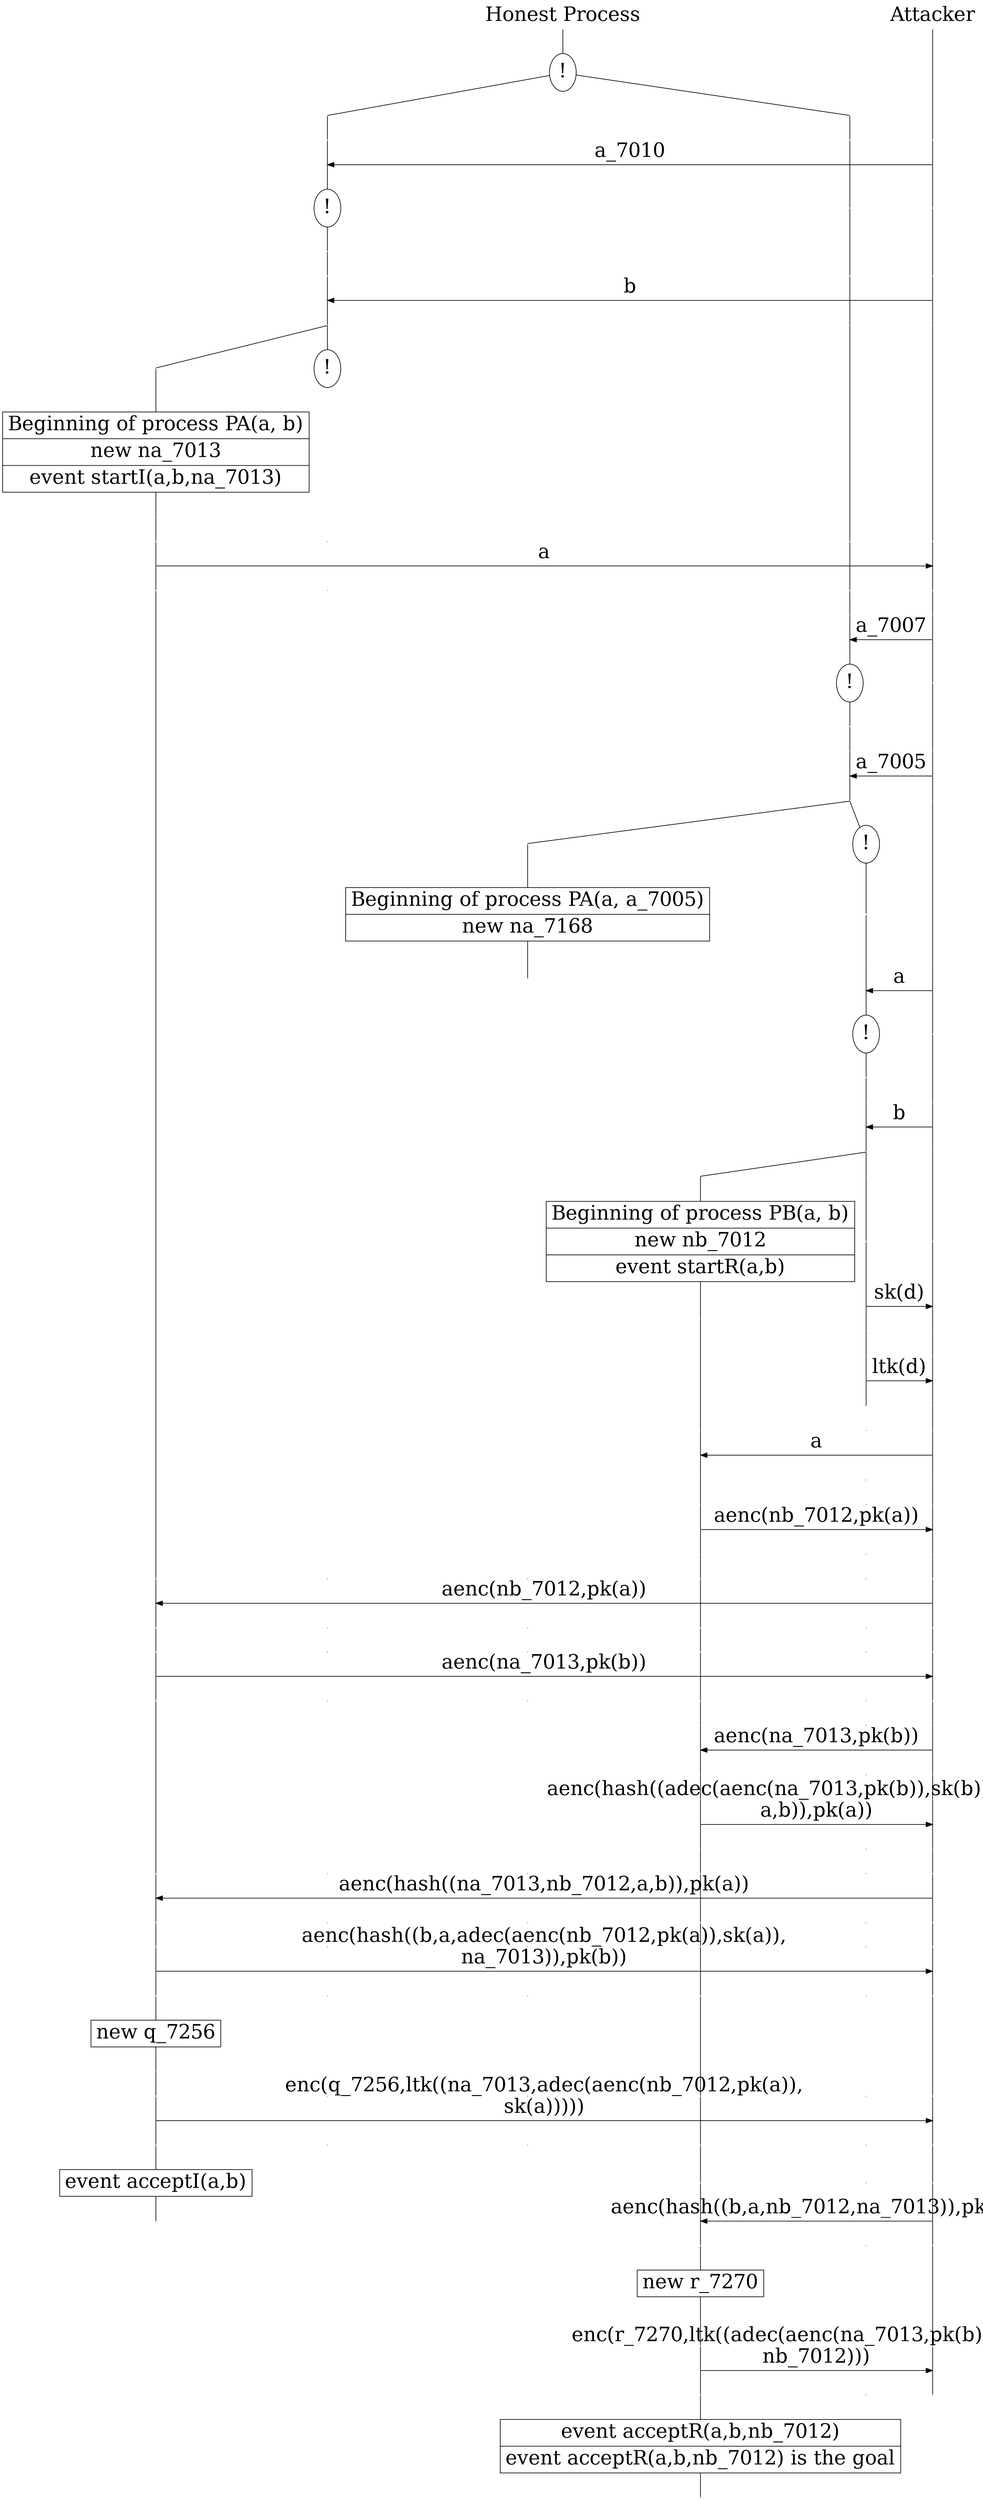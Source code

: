 digraph {
graph [ordering = out]
edge [arrowhead = none, fontsize = 30]
node [shape = point, width = 0, height = 0, fontsize = 30]
Att__0 [label = "Attacker", shape = plaintext]
P0__0 [label = "Honest Process", shape = plaintext]
{rank = same; P0__0 Att__0}
P0__0 -> P0__1 [label = "", weight = 100]
P0__1 [label = "!", shape = ellipse]
{rank = same; P0_1__1 P0_0__1}
P0_1__1 [label = "", fixedsize = false, width = 0, height = 0, shape = none]
P0__1 -> P0_1__1 [label = ""]
P0_0__1 [label = "", fixedsize = false, width = 0, height = 0, shape = none]
P0__1 -> P0_0__1 [label = ""]
P0_1__1 -> P0_1__2 [label = "", weight = 100]
P0_0__1 -> P0_0__2 [label = "", weight = 100]
Att__0 -> P__1 [label = "", weight = 100]
{rank = same; P__1 P0_0__2 P0_1__2}
P0_1__2 -> P0_1__3 [label = "", weight = 100]
P__1 -> P__2 [label = "", weight = 100]
{rank = same; P__2 P0_1__3}
P0_1__3 -> P__2 [label = "a_7010", arrowhead = normal, dir = back]
P0_1__3 -> P0_1__4 [label = "", weight = 100]
P0_0__2 -> P0_0__3 [label = "", weight = 100]
P__2 -> P__3 [label = "", weight = 100]
{rank = same; P__3 P0_0__3 P0_1__4}
P0_1__4 [label = "!", shape = ellipse]
P0_1_0__4 [label = "", fixedsize = false, width = 0, height = 0, shape = none]
P0_1__4 -> P0_1_0__4 [label = "", weight = 100]
P0_1_0__4 -> P0_1_0__5 [label = "", weight = 100]
P0_0__3 -> P0_0__4 [label = "", weight = 100]
P__3 -> P__4 [label = "", weight = 100]
{rank = same; P__4 P0_0__4 P0_1_0__5}
P0_1_0__5 -> P0_1_0__6 [label = "", weight = 100]
P__4 -> P__5 [label = "", weight = 100]
{rank = same; P__5 P0_1_0__6}
P0_1_0__6 -> P__5 [label = "b", arrowhead = normal, dir = back]
P0_1_0__6 -> P0_1_0__7 [label = "", weight = 100]
P0_0__4 -> P0_0__5 [label = "", weight = 100]
P__5 -> P__6 [label = "", weight = 100]
{rank = same; P__6 P0_0__5 P0_1_0__7}
/*RPar */
P0_1_0__7 -> P0_1_0_1__7 [label = ""]
P0_1_0__7 -> P0_1_0_0__7 [label = ""]
P0_1_0__7 [label = "", fixedsize = false, width = 0, height = 0, shape = none]
{rank = same; P0_1_0_0__7 P0_1_0_1__7}
P0_1_0_0__7 [label = "!", shape = ellipse]
P0_1_0_1__7 -> P0_1_0_1__8 [label = "", weight = 100]
P0_1_0_1__8 [shape = record, label = "{ Beginning of process PA(a, b) | new na_7013 | event startI(a,b,na_7013)}"]
P0_1_0_1__8 -> P0_1_0_1__9 [label = "", weight = 100]
P0_1_0_1__9 -> P0_1_0_1__10 [label = "", weight = 100]
P0_1_0_0__8 [label = "", style = invisible]
P0_1_0_0__7 -> P0_1_0_0__8 [label = "", weight = 100, style = invisible]
P0_0__5 -> P0_0__6 [label = "", weight = 100]
P__6 -> P__7 [label = "", weight = 100]
{rank = same; P__7 P0_0__6 P0_1_0_0__8 P0_1_0_1__10}
P0_1_0_1__10 -> P0_1_0_1__11 [label = "", weight = 100]
P__7 -> P__8 [label = "", weight = 100]
{rank = same; P__8 P0_1_0_1__11}
P0_1_0_1__11 -> P__8 [label = "a", arrowhead = normal]
P0_1_0_1__11 -> P0_1_0_1__12 [label = "", weight = 100]
P0_1_0_0__9 [label = "", style = invisible]
P0_1_0_0__8 -> P0_1_0_0__9 [label = "", weight = 100, style = invisible]
P0_0__6 -> P0_0__7 [label = "", weight = 100]
P__8 -> P__9 [label = "", weight = 100]
{rank = same; P__9 P0_0__7 P0_1_0_0__9 P0_1_0_1__12}
P0_0__7 -> P0_0__8 [label = "", weight = 100]
P__9 -> P__10 [label = "", weight = 100]
{rank = same; P__10 P0_0__8}
P0_0__8 -> P0_0__9 [label = "", weight = 100]
P__10 -> P__11 [label = "", weight = 100]
{rank = same; P__11 P0_0__9}
P0_0__9 -> P__11 [label = "a_7007", arrowhead = normal, dir = back]
P0_0__9 -> P0_0__10 [label = "", weight = 100]
P__11 -> P__12 [label = "", weight = 100]
{rank = same; P__12 P0_0__10}
P0_0__10 [label = "!", shape = ellipse]
P0_0_0__10 [label = "", fixedsize = false, width = 0, height = 0, shape = none]
P0_0__10 -> P0_0_0__10 [label = "", weight = 100]
P0_0_0__10 -> P0_0_0__11 [label = "", weight = 100]
P__12 -> P__13 [label = "", weight = 100]
{rank = same; P__13 P0_0_0__11}
P0_0_0__11 -> P0_0_0__12 [label = "", weight = 100]
P__13 -> P__14 [label = "", weight = 100]
{rank = same; P__14 P0_0_0__12}
P0_0_0__12 -> P__14 [label = "a_7005", arrowhead = normal, dir = back]
P0_0_0__12 -> P0_0_0__13 [label = "", weight = 100]
P__14 -> P__15 [label = "", weight = 100]
{rank = same; P__15 P0_0_0__13}
/*RPar */
P0_0_0__13 -> P0_0_0_1__13 [label = ""]
P0_0_0__13 -> P0_0_0_0__13 [label = ""]
P0_0_0__13 [label = "", fixedsize = false, width = 0, height = 0, shape = none]
{rank = same; P0_0_0_0__13 P0_0_0_1__13}
P0_0_0_0__13 [label = "!", shape = ellipse]
P0_0_0_0_0__13 [label = "", fixedsize = false, width = 0, height = 0, shape = none]
P0_0_0_0__13 -> P0_0_0_0_0__13 [label = "", weight = 100]
P0_0_0_1__13 -> P0_0_0_1__14 [label = "", weight = 100]
P0_0_0_1__14 [shape = record, label = "{ Beginning of process PA(a, a_7005) | new na_7168}"]
P0_0_0_1__14 -> P0_0_0_1__15 [label = "", weight = 100]
P0_0_0_0_0__13 -> P0_0_0_0_0__14 [label = "", weight = 100]
P__15 -> P__16 [label = "", weight = 100]
{rank = same; P__16 P0_0_0_0_0__14}
P0_0_0_0_0__14 -> P0_0_0_0_0__15 [label = "", weight = 100]
P__16 -> P__17 [label = "", weight = 100]
{rank = same; P__17 P0_0_0_0_0__15}
P0_0_0_0_0__15 -> P__17 [label = "a", arrowhead = normal, dir = back]
P0_0_0_0_0__15 -> P0_0_0_0_0__16 [label = "", weight = 100]
P__17 -> P__18 [label = "", weight = 100]
{rank = same; P__18 P0_0_0_0_0__16}
P0_0_0_0_0__16 [label = "!", shape = ellipse]
P0_0_0_0_0_0__16 [label = "", fixedsize = false, width = 0, height = 0, shape = none]
P0_0_0_0_0__16 -> P0_0_0_0_0_0__16 [label = "", weight = 100]
P0_0_0_0_0_0__16 -> P0_0_0_0_0_0__17 [label = "", weight = 100]
P__18 -> P__19 [label = "", weight = 100]
{rank = same; P__19 P0_0_0_0_0_0__17}
P0_0_0_0_0_0__17 -> P0_0_0_0_0_0__18 [label = "", weight = 100]
P__19 -> P__20 [label = "", weight = 100]
{rank = same; P__20 P0_0_0_0_0_0__18}
P0_0_0_0_0_0__18 -> P__20 [label = "b", arrowhead = normal, dir = back]
P0_0_0_0_0_0__18 -> P0_0_0_0_0_0__19 [label = "", weight = 100]
P__20 -> P__21 [label = "", weight = 100]
{rank = same; P__21 P0_0_0_0_0_0__19}
/*RPar */
P0_0_0_0_0_0__19 -> P0_0_0_0_0_0_1__19 [label = ""]
P0_0_0_0_0_0__19 -> P0_0_0_0_0_0_0__19 [label = ""]
P0_0_0_0_0_0__19 [label = "", fixedsize = false, width = 0, height = 0, shape = none]
{rank = same; P0_0_0_0_0_0_0__19 P0_0_0_0_0_0_1__19}
P0_0_0_0_0_0_0__19 -> P0_0_0_0_0_0_0__20 [label = "", weight = 100]
P__21 -> P__22 [label = "", weight = 100]
{rank = same; P__22 P0_0_0_0_0_0_0__20}
P0_0_0_0_0_0_0__20 -> P0_0_0_0_0_0_0__21 [label = "", weight = 100]
P__22 -> P__23 [label = "", weight = 100]
{rank = same; P__23 P0_0_0_0_0_0_0__21}
P0_0_0_0_0_0_0__21 -> P__23 [label = "sk(d)", arrowhead = normal]
P0_0_0_0_0_0_0__21 -> P0_0_0_0_0_0_0__22 [label = "", weight = 100]
P__23 -> P__24 [label = "", weight = 100]
{rank = same; P__24 P0_0_0_0_0_0_0__22}
P0_0_0_0_0_0_0__22 -> P0_0_0_0_0_0_0__23 [label = "", weight = 100]
P__24 -> P__25 [label = "", weight = 100]
{rank = same; P__25 P0_0_0_0_0_0_0__23}
P0_0_0_0_0_0_0__23 -> P0_0_0_0_0_0_0__24 [label = "", weight = 100]
P__25 -> P__26 [label = "", weight = 100]
{rank = same; P__26 P0_0_0_0_0_0_0__24}
P0_0_0_0_0_0_0__24 -> P__26 [label = "ltk(d)", arrowhead = normal]
P0_0_0_0_0_0_0__24 -> P0_0_0_0_0_0_0__25 [label = "", weight = 100]
P__26 -> P__27 [label = "", weight = 100]
{rank = same; P__27 P0_0_0_0_0_0_0__25}
P0_0_0_0_0_0_1__19 -> P0_0_0_0_0_0_1__20 [label = "", weight = 100]
P0_0_0_0_0_0_1__20 [shape = record, label = "{ Beginning of process PB(a, b) | new nb_7012 | event startR(a,b)}"]
P0_0_0_0_0_0_1__20 -> P0_0_0_0_0_0_1__21 [label = "", weight = 100]
P0_0_0_0_0_0_1__21 -> P0_0_0_0_0_0_1__22 [label = "", weight = 100]
P0_0_0_0_0_0_0__26 [label = "", style = invisible]
P0_0_0_0_0_0_0__25 -> P0_0_0_0_0_0_0__26 [label = "", weight = 100, style = invisible]
P__27 -> P__28 [label = "", weight = 100]
{rank = same; P__28 P0_0_0_0_0_0_0__26 P0_0_0_0_0_0_1__22}
P0_0_0_0_0_0_1__22 -> P0_0_0_0_0_0_1__23 [label = "", weight = 100]
P__28 -> P__29 [label = "", weight = 100]
{rank = same; P__29 P0_0_0_0_0_0_1__23}
P0_0_0_0_0_0_1__23 -> P__29 [label = "a", arrowhead = normal, dir = back]
P0_0_0_0_0_0_1__23 -> P0_0_0_0_0_0_1__24 [label = "", weight = 100]
P0_0_0_0_0_0_0__27 [label = "", style = invisible]
P0_0_0_0_0_0_0__26 -> P0_0_0_0_0_0_0__27 [label = "", weight = 100, style = invisible]
P__29 -> P__30 [label = "", weight = 100]
{rank = same; P__30 P0_0_0_0_0_0_0__27 P0_0_0_0_0_0_1__24}
P0_0_0_0_0_0_1__24 -> P0_0_0_0_0_0_1__25 [label = "", weight = 100]
P0_0_0_0_0_0_0__28 [label = "", style = invisible]
P0_0_0_0_0_0_0__27 -> P0_0_0_0_0_0_0__28 [label = "", weight = 100, style = invisible]
P__30 -> P__31 [label = "", weight = 100]
{rank = same; P__31 P0_0_0_0_0_0_0__28 P0_0_0_0_0_0_1__25}
P0_0_0_0_0_0_1__25 -> P0_0_0_0_0_0_1__26 [label = "", weight = 100]
P__31 -> P__32 [label = "", weight = 100]
{rank = same; P__32 P0_0_0_0_0_0_1__26}
P0_0_0_0_0_0_1__26 -> P__32 [label = "aenc(nb_7012,pk(a))", arrowhead = normal]
P0_0_0_0_0_0_1__26 -> P0_0_0_0_0_0_1__27 [label = "", weight = 100]
P0_0_0_0_0_0_0__29 [label = "", style = invisible]
P0_0_0_0_0_0_0__28 -> P0_0_0_0_0_0_0__29 [label = "", weight = 100, style = invisible]
P__32 -> P__33 [label = "", weight = 100]
{rank = same; P__33 P0_0_0_0_0_0_0__29 P0_0_0_0_0_0_1__27}
P0_1_0_1__12 -> P0_1_0_1__13 [label = "", weight = 100]
P0_1_0_0__10 [label = "", style = invisible]
P0_1_0_0__9 -> P0_1_0_0__10 [label = "", weight = 100, style = invisible]
P0_0_0_1__16 [label = "", style = invisible]
P0_0_0_1__15 -> P0_0_0_1__16 [label = "", weight = 100, style = invisible]
P0_0_0_0_0_0_1__27 -> P0_0_0_0_0_0_1__28 [label = "", weight = 100]
P0_0_0_0_0_0_0__30 [label = "", style = invisible]
P0_0_0_0_0_0_0__29 -> P0_0_0_0_0_0_0__30 [label = "", weight = 100, style = invisible]
P__33 -> P__34 [label = "", weight = 100]
{rank = same; P__34 P0_0_0_0_0_0_0__30 P0_0_0_0_0_0_1__28 P0_0_0_1__16 P0_1_0_0__10 P0_1_0_1__13}
P0_1_0_1__13 -> P0_1_0_1__14 [label = "", weight = 100]
P__34 -> P__35 [label = "", weight = 100]
{rank = same; P__35 P0_1_0_1__14}
P0_1_0_1__14 -> P__35 [label = "aenc(nb_7012,pk(a))", arrowhead = normal, dir = back]
P0_1_0_1__14 -> P0_1_0_1__15 [label = "", weight = 100]
P0_1_0_0__11 [label = "", style = invisible]
P0_1_0_0__10 -> P0_1_0_0__11 [label = "", weight = 100, style = invisible]
P0_0_0_1__17 [label = "", style = invisible]
P0_0_0_1__16 -> P0_0_0_1__17 [label = "", weight = 100, style = invisible]
P0_0_0_0_0_0_1__28 -> P0_0_0_0_0_0_1__29 [label = "", weight = 100]
P0_0_0_0_0_0_0__31 [label = "", style = invisible]
P0_0_0_0_0_0_0__30 -> P0_0_0_0_0_0_0__31 [label = "", weight = 100, style = invisible]
P__35 -> P__36 [label = "", weight = 100]
{rank = same; P__36 P0_0_0_0_0_0_0__31 P0_0_0_0_0_0_1__29 P0_0_0_1__17 P0_1_0_0__11 P0_1_0_1__15}
P0_1_0_1__15 -> P0_1_0_1__16 [label = "", weight = 100]
P0_1_0_0__12 [label = "", style = invisible]
P0_1_0_0__11 -> P0_1_0_0__12 [label = "", weight = 100, style = invisible]
P0_0_0_1__18 [label = "", style = invisible]
P0_0_0_1__17 -> P0_0_0_1__18 [label = "", weight = 100, style = invisible]
P0_0_0_0_0_0_1__29 -> P0_0_0_0_0_0_1__30 [label = "", weight = 100]
P0_0_0_0_0_0_0__32 [label = "", style = invisible]
P0_0_0_0_0_0_0__31 -> P0_0_0_0_0_0_0__32 [label = "", weight = 100, style = invisible]
P__36 -> P__37 [label = "", weight = 100]
{rank = same; P__37 P0_0_0_0_0_0_0__32 P0_0_0_0_0_0_1__30 P0_0_0_1__18 P0_1_0_0__12 P0_1_0_1__16}
P0_1_0_1__16 -> P0_1_0_1__17 [label = "", weight = 100]
P__37 -> P__38 [label = "", weight = 100]
{rank = same; P__38 P0_1_0_1__17}
P0_1_0_1__17 -> P__38 [label = "aenc(na_7013,pk(b))", arrowhead = normal]
P0_1_0_1__17 -> P0_1_0_1__18 [label = "", weight = 100]
P0_1_0_0__13 [label = "", style = invisible]
P0_1_0_0__12 -> P0_1_0_0__13 [label = "", weight = 100, style = invisible]
P0_0_0_1__19 [label = "", style = invisible]
P0_0_0_1__18 -> P0_0_0_1__19 [label = "", weight = 100, style = invisible]
P0_0_0_0_0_0_1__30 -> P0_0_0_0_0_0_1__31 [label = "", weight = 100]
P0_0_0_0_0_0_0__33 [label = "", style = invisible]
P0_0_0_0_0_0_0__32 -> P0_0_0_0_0_0_0__33 [label = "", weight = 100, style = invisible]
P__38 -> P__39 [label = "", weight = 100]
{rank = same; P__39 P0_0_0_0_0_0_0__33 P0_0_0_0_0_0_1__31 P0_0_0_1__19 P0_1_0_0__13 P0_1_0_1__18}
P0_0_0_0_0_0_1__31 -> P0_0_0_0_0_0_1__32 [label = "", weight = 100]
P0_0_0_0_0_0_0__34 [label = "", style = invisible]
P0_0_0_0_0_0_0__33 -> P0_0_0_0_0_0_0__34 [label = "", weight = 100, style = invisible]
P__39 -> P__40 [label = "", weight = 100]
{rank = same; P__40 P0_0_0_0_0_0_0__34 P0_0_0_0_0_0_1__32}
P0_0_0_0_0_0_1__32 -> P0_0_0_0_0_0_1__33 [label = "", weight = 100]
P__40 -> P__41 [label = "", weight = 100]
{rank = same; P__41 P0_0_0_0_0_0_1__33}
P0_0_0_0_0_0_1__33 -> P__41 [label = "aenc(na_7013,pk(b))", arrowhead = normal, dir = back]
P0_0_0_0_0_0_1__33 -> P0_0_0_0_0_0_1__34 [label = "", weight = 100]
P0_0_0_0_0_0_0__35 [label = "", style = invisible]
P0_0_0_0_0_0_0__34 -> P0_0_0_0_0_0_0__35 [label = "", weight = 100, style = invisible]
P__41 -> P__42 [label = "", weight = 100]
{rank = same; P__42 P0_0_0_0_0_0_0__35 P0_0_0_0_0_0_1__34}
P0_0_0_0_0_0_1__34 -> P0_0_0_0_0_0_1__35 [label = "", weight = 100]
P0_0_0_0_0_0_0__36 [label = "", style = invisible]
P0_0_0_0_0_0_0__35 -> P0_0_0_0_0_0_0__36 [label = "", weight = 100, style = invisible]
P__42 -> P__43 [label = "", weight = 100]
{rank = same; P__43 P0_0_0_0_0_0_0__36 P0_0_0_0_0_0_1__35}
P0_0_0_0_0_0_1__35 -> P0_0_0_0_0_0_1__36 [label = "", weight = 100]
P__43 -> P__44 [label = "", weight = 100]
{rank = same; P__44 P0_0_0_0_0_0_1__36}
P0_0_0_0_0_0_1__36 -> P__44 [label = "aenc(hash((adec(aenc(na_7013,pk(b)),sk(b)),nb_7012,\na,b)),pk(a))", arrowhead = normal]
P0_0_0_0_0_0_1__36 -> P0_0_0_0_0_0_1__37 [label = "", weight = 100]
P0_0_0_0_0_0_0__37 [label = "", style = invisible]
P0_0_0_0_0_0_0__36 -> P0_0_0_0_0_0_0__37 [label = "", weight = 100, style = invisible]
P__44 -> P__45 [label = "", weight = 100]
{rank = same; P__45 P0_0_0_0_0_0_0__37 P0_0_0_0_0_0_1__37}
P0_1_0_1__18 -> P0_1_0_1__19 [label = "", weight = 100]
P0_1_0_0__14 [label = "", style = invisible]
P0_1_0_0__13 -> P0_1_0_0__14 [label = "", weight = 100, style = invisible]
P0_0_0_1__20 [label = "", style = invisible]
P0_0_0_1__19 -> P0_0_0_1__20 [label = "", weight = 100, style = invisible]
P0_0_0_0_0_0_1__37 -> P0_0_0_0_0_0_1__38 [label = "", weight = 100]
P0_0_0_0_0_0_0__38 [label = "", style = invisible]
P0_0_0_0_0_0_0__37 -> P0_0_0_0_0_0_0__38 [label = "", weight = 100, style = invisible]
P__45 -> P__46 [label = "", weight = 100]
{rank = same; P__46 P0_0_0_0_0_0_0__38 P0_0_0_0_0_0_1__38 P0_0_0_1__20 P0_1_0_0__14 P0_1_0_1__19}
P0_1_0_1__19 -> P0_1_0_1__20 [label = "", weight = 100]
P__46 -> P__47 [label = "", weight = 100]
{rank = same; P__47 P0_1_0_1__20}
P0_1_0_1__20 -> P__47 [label = "aenc(hash((na_7013,nb_7012,a,b)),pk(a))", arrowhead = normal, dir = back]
P0_1_0_1__20 -> P0_1_0_1__21 [label = "", weight = 100]
P0_1_0_0__15 [label = "", style = invisible]
P0_1_0_0__14 -> P0_1_0_0__15 [label = "", weight = 100, style = invisible]
P0_0_0_1__21 [label = "", style = invisible]
P0_0_0_1__20 -> P0_0_0_1__21 [label = "", weight = 100, style = invisible]
P0_0_0_0_0_0_1__38 -> P0_0_0_0_0_0_1__39 [label = "", weight = 100]
P0_0_0_0_0_0_0__39 [label = "", style = invisible]
P0_0_0_0_0_0_0__38 -> P0_0_0_0_0_0_0__39 [label = "", weight = 100, style = invisible]
P__47 -> P__48 [label = "", weight = 100]
{rank = same; P__48 P0_0_0_0_0_0_0__39 P0_0_0_0_0_0_1__39 P0_0_0_1__21 P0_1_0_0__15 P0_1_0_1__21}
P0_1_0_1__21 -> P0_1_0_1__22 [label = "", weight = 100]
P0_1_0_0__16 [label = "", style = invisible]
P0_1_0_0__15 -> P0_1_0_0__16 [label = "", weight = 100, style = invisible]
P0_0_0_1__22 [label = "", style = invisible]
P0_0_0_1__21 -> P0_0_0_1__22 [label = "", weight = 100, style = invisible]
P0_0_0_0_0_0_1__39 -> P0_0_0_0_0_0_1__40 [label = "", weight = 100]
P0_0_0_0_0_0_0__40 [label = "", style = invisible]
P0_0_0_0_0_0_0__39 -> P0_0_0_0_0_0_0__40 [label = "", weight = 100, style = invisible]
P__48 -> P__49 [label = "", weight = 100]
{rank = same; P__49 P0_0_0_0_0_0_0__40 P0_0_0_0_0_0_1__40 P0_0_0_1__22 P0_1_0_0__16 P0_1_0_1__22}
P0_1_0_1__22 -> P0_1_0_1__23 [label = "", weight = 100]
P__49 -> P__50 [label = "", weight = 100]
{rank = same; P__50 P0_1_0_1__23}
P0_1_0_1__23 -> P__50 [label = "aenc(hash((b,a,adec(aenc(nb_7012,pk(a)),sk(a)),\nna_7013)),pk(b))", arrowhead = normal]
P0_1_0_1__23 -> P0_1_0_1__24 [label = "", weight = 100]
P0_1_0_0__17 [label = "", style = invisible]
P0_1_0_0__16 -> P0_1_0_0__17 [label = "", weight = 100, style = invisible]
P0_0_0_1__23 [label = "", style = invisible]
P0_0_0_1__22 -> P0_0_0_1__23 [label = "", weight = 100, style = invisible]
P0_0_0_0_0_0_1__40 -> P0_0_0_0_0_0_1__41 [label = "", weight = 100]
P0_0_0_0_0_0_0__41 [label = "", style = invisible]
P0_0_0_0_0_0_0__40 -> P0_0_0_0_0_0_0__41 [label = "", weight = 100, style = invisible]
P__50 -> P__51 [label = "", weight = 100]
{rank = same; P__51 P0_0_0_0_0_0_0__41 P0_0_0_0_0_0_1__41 P0_0_0_1__23 P0_1_0_0__17 P0_1_0_1__24}
P0_1_0_1__24 -> P0_1_0_1__25 [label = "", weight = 100]
P0_1_0_1__25 [shape = record, label = "{ new q_7256}"]
P0_1_0_1__25 -> P0_1_0_1__26 [label = "", weight = 100]
P0_1_0_1__26 -> P0_1_0_1__27 [label = "", weight = 100]
P0_1_0_0__18 [label = "", style = invisible]
P0_1_0_0__17 -> P0_1_0_0__18 [label = "", weight = 100, style = invisible]
P0_0_0_1__24 [label = "", style = invisible]
P0_0_0_1__23 -> P0_0_0_1__24 [label = "", weight = 100, style = invisible]
P0_0_0_0_0_0_1__41 -> P0_0_0_0_0_0_1__42 [label = "", weight = 100]
P0_0_0_0_0_0_0__42 [label = "", style = invisible]
P0_0_0_0_0_0_0__41 -> P0_0_0_0_0_0_0__42 [label = "", weight = 100, style = invisible]
P__51 -> P__52 [label = "", weight = 100]
{rank = same; P__52 P0_0_0_0_0_0_0__42 P0_0_0_0_0_0_1__42 P0_0_0_1__24 P0_1_0_0__18 P0_1_0_1__27}
P0_1_0_1__27 -> P0_1_0_1__28 [label = "", weight = 100]
P__52 -> P__53 [label = "", weight = 100]
{rank = same; P__53 P0_1_0_1__28}
P0_1_0_1__28 -> P__53 [label = "enc(q_7256,ltk((na_7013,adec(aenc(nb_7012,pk(a)),\nsk(a)))))", arrowhead = normal]
P0_1_0_1__28 -> P0_1_0_1__29 [label = "", weight = 100]
P0_1_0_0__19 [label = "", style = invisible]
P0_1_0_0__18 -> P0_1_0_0__19 [label = "", weight = 100, style = invisible]
P0_0_0_1__25 [label = "", style = invisible]
P0_0_0_1__24 -> P0_0_0_1__25 [label = "", weight = 100, style = invisible]
P0_0_0_0_0_0_1__42 -> P0_0_0_0_0_0_1__43 [label = "", weight = 100]
P0_0_0_0_0_0_0__43 [label = "", style = invisible]
P0_0_0_0_0_0_0__42 -> P0_0_0_0_0_0_0__43 [label = "", weight = 100, style = invisible]
P__53 -> P__54 [label = "", weight = 100]
{rank = same; P__54 P0_0_0_0_0_0_0__43 P0_0_0_0_0_0_1__43 P0_0_0_1__25 P0_1_0_0__19 P0_1_0_1__29}
P0_1_0_1__29 -> P0_1_0_1__30 [label = "", weight = 100]
P0_1_0_1__30 [shape = record, label = "{ event acceptI(a,b)}"]
P0_1_0_1__30 -> P0_1_0_1__31 [label = "", weight = 100]
P0_0_0_0_0_0_1__43 -> P0_0_0_0_0_0_1__44 [label = "", weight = 100]
P0_0_0_0_0_0_0__44 [label = "", style = invisible]
P0_0_0_0_0_0_0__43 -> P0_0_0_0_0_0_0__44 [label = "", weight = 100, style = invisible]
P__54 -> P__55 [label = "", weight = 100]
{rank = same; P__55 P0_0_0_0_0_0_0__44 P0_0_0_0_0_0_1__44}
P0_0_0_0_0_0_1__44 -> P0_0_0_0_0_0_1__45 [label = "", weight = 100]
P__55 -> P__56 [label = "", weight = 100]
{rank = same; P__56 P0_0_0_0_0_0_1__45}
P0_0_0_0_0_0_1__45 -> P__56 [label = "aenc(hash((b,a,nb_7012,na_7013)),pk(b))", arrowhead = normal, dir = back]
P0_0_0_0_0_0_1__45 -> P0_0_0_0_0_0_1__46 [label = "", weight = 100]
P0_0_0_0_0_0_0__45 [label = "", style = invisible]
P0_0_0_0_0_0_0__44 -> P0_0_0_0_0_0_0__45 [label = "", weight = 100, style = invisible]
P__56 -> P__57 [label = "", weight = 100]
{rank = same; P__57 P0_0_0_0_0_0_0__45 P0_0_0_0_0_0_1__46}
P0_0_0_0_0_0_1__46 -> P0_0_0_0_0_0_1__47 [label = "", weight = 100]
P0_0_0_0_0_0_1__47 [shape = record, label = "{ new r_7270}"]
P0_0_0_0_0_0_1__47 -> P0_0_0_0_0_0_1__48 [label = "", weight = 100]
P0_0_0_0_0_0_1__48 -> P0_0_0_0_0_0_1__49 [label = "", weight = 100]
P0_0_0_0_0_0_0__46 [label = "", style = invisible]
P0_0_0_0_0_0_0__45 -> P0_0_0_0_0_0_0__46 [label = "", weight = 100, style = invisible]
P__57 -> P__58 [label = "", weight = 100]
{rank = same; P__58 P0_0_0_0_0_0_0__46 P0_0_0_0_0_0_1__49}
P0_0_0_0_0_0_1__49 -> P0_0_0_0_0_0_1__50 [label = "", weight = 100]
P__58 -> P__59 [label = "", weight = 100]
{rank = same; P__59 P0_0_0_0_0_0_1__50}
P0_0_0_0_0_0_1__50 -> P__59 [label = "enc(r_7270,ltk((adec(aenc(na_7013,pk(b)),sk(b)),\nnb_7012)))", arrowhead = normal]
P0_0_0_0_0_0_1__50 -> P0_0_0_0_0_0_1__51 [label = "", weight = 100]
P0_0_0_0_0_0_0__47 [label = "", style = invisible]
P0_0_0_0_0_0_0__46 -> P0_0_0_0_0_0_0__47 [label = "", weight = 100, style = invisible]
P__59 -> P__60 [label = "", weight = 100]
{rank = same; P__60 P0_0_0_0_0_0_0__47 P0_0_0_0_0_0_1__51}
P0_0_0_0_0_0_1__51 -> P0_0_0_0_0_0_1__52 [label = "", weight = 100]
P0_0_0_0_0_0_1__52 [shape = record, label = "{ event acceptR(a,b,nb_7012) | event acceptR(a,b,nb_7012) is the goal }"]
P0_0_0_0_0_0_1__52 -> P0_0_0_0_0_0_1__53 [label = "", weight = 100]
}